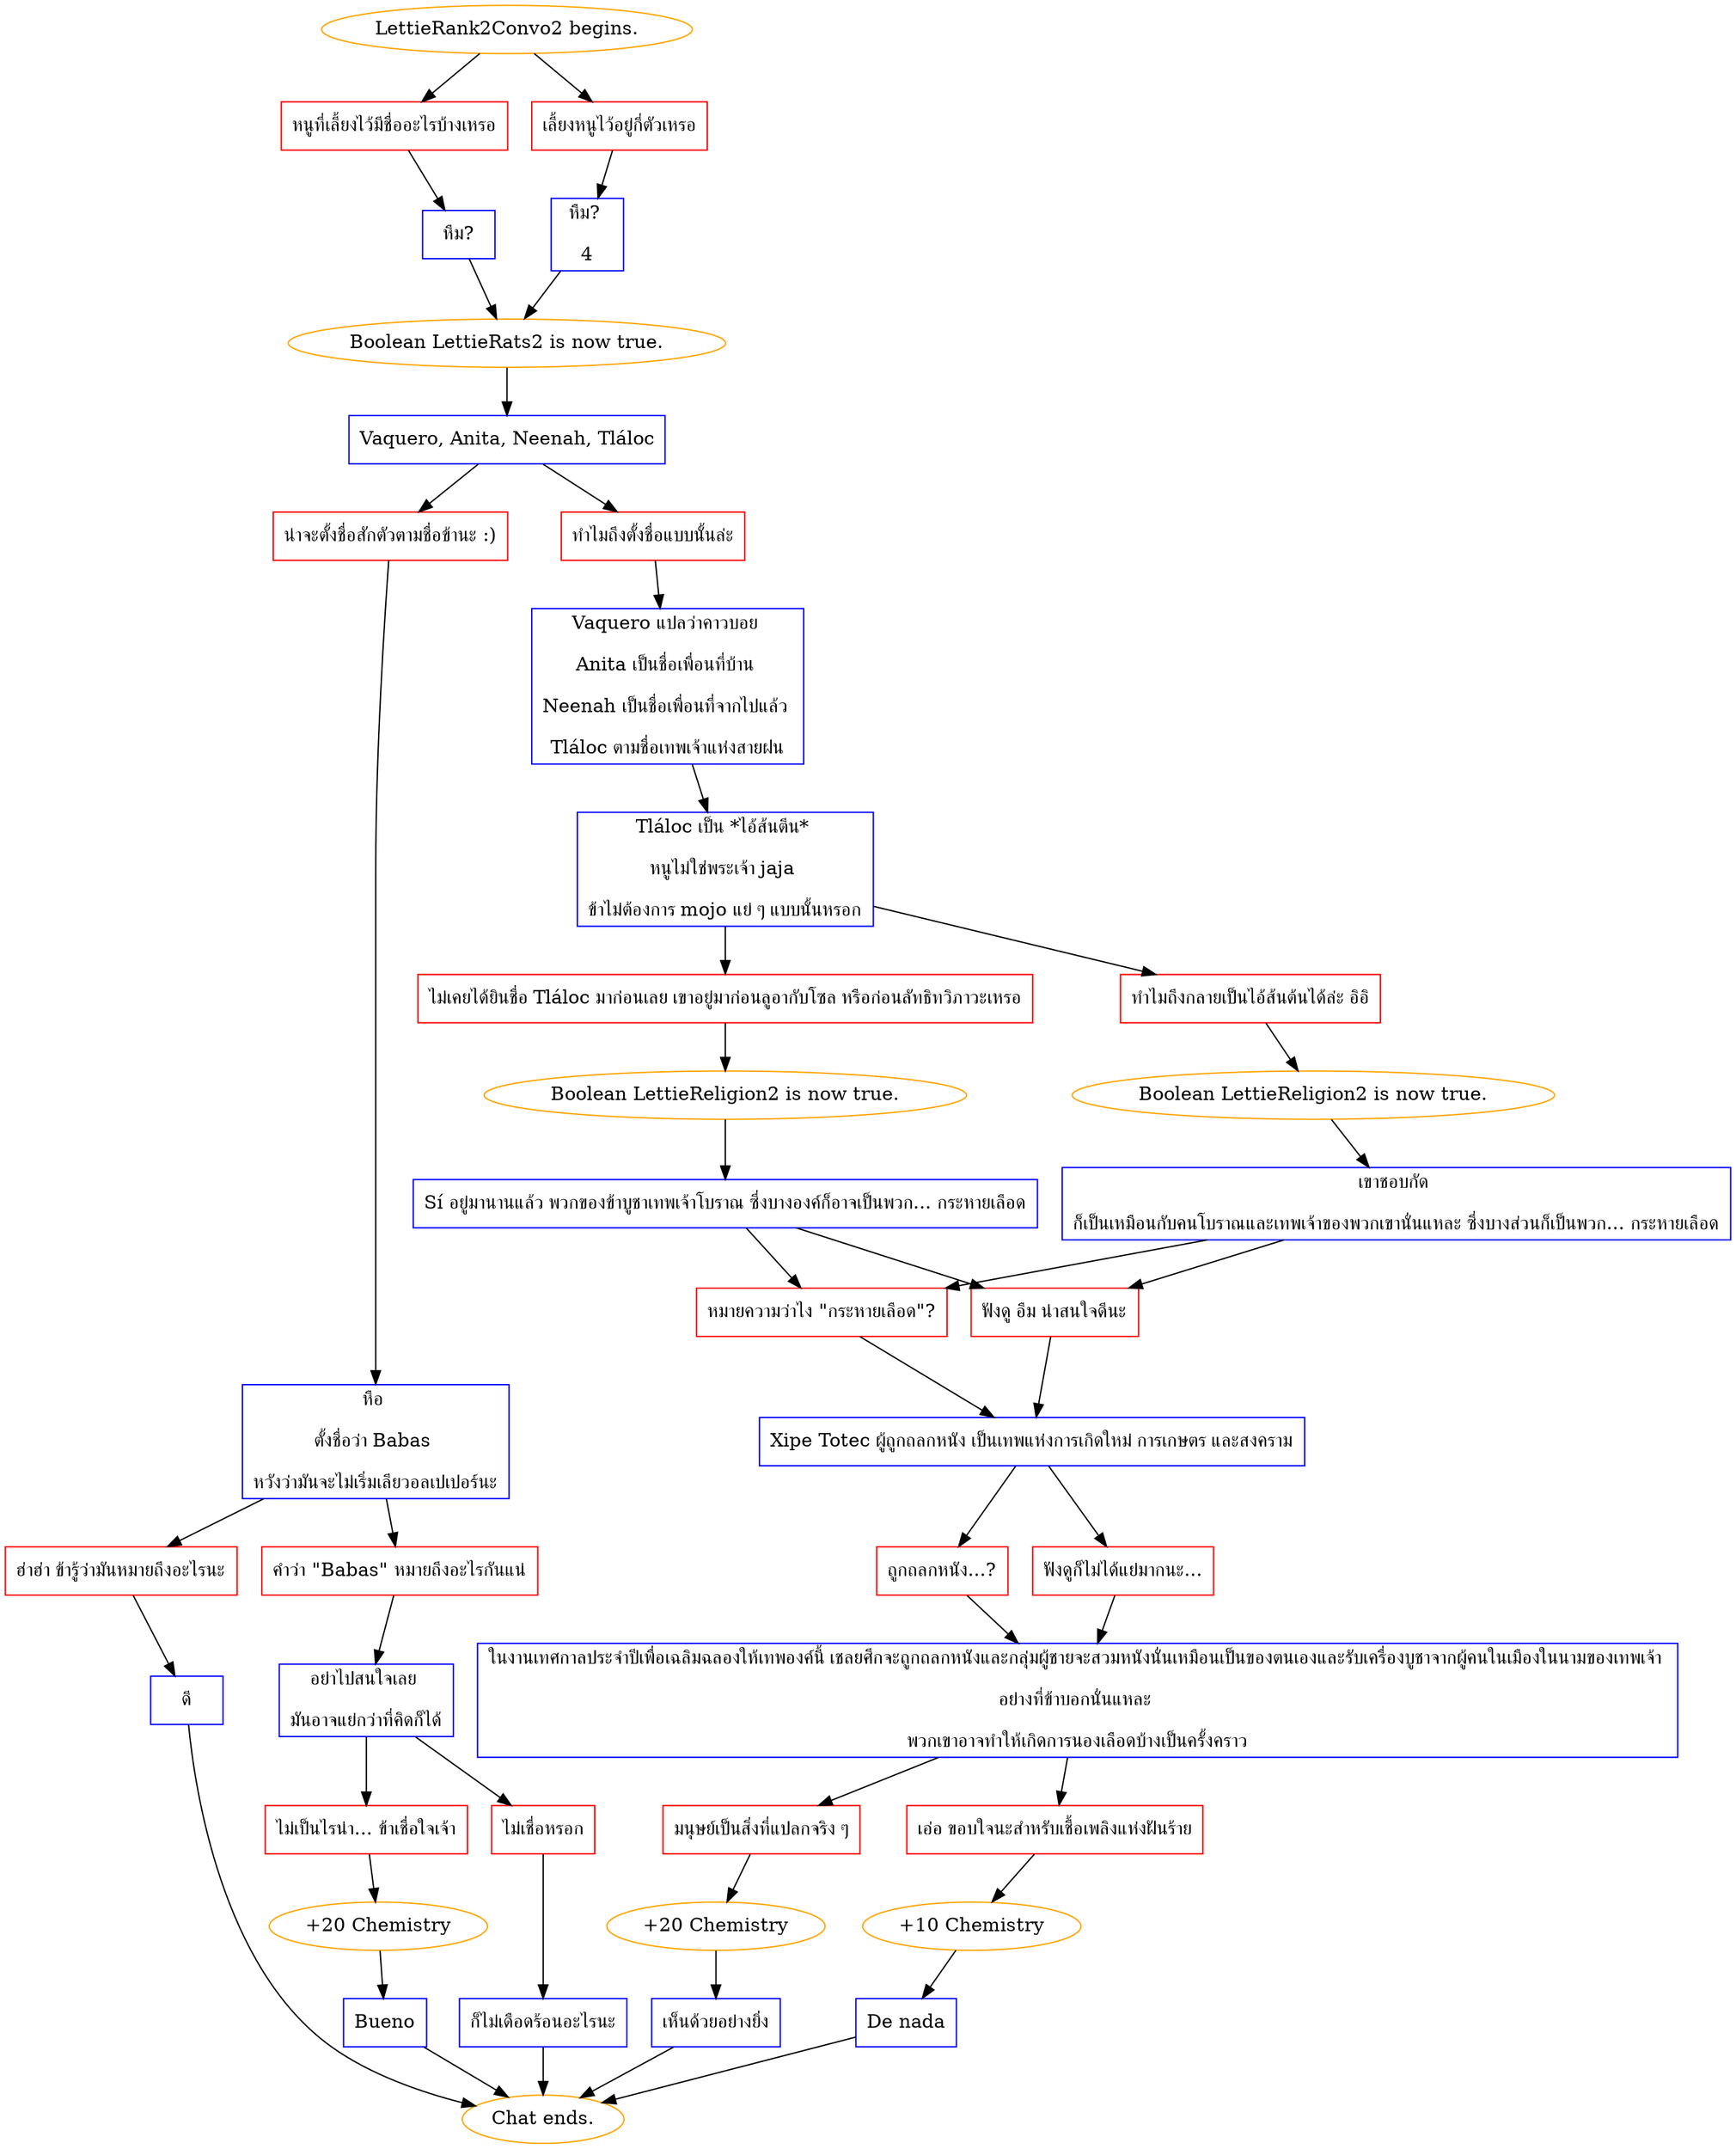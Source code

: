 digraph {
	"LettieRank2Convo2 begins." [color=orange];
		"LettieRank2Convo2 begins." -> j1016519881;
		"LettieRank2Convo2 begins." -> j852463729;
	j1016519881 [label="หนูที่เลี้ยงไว้มีชื่ออะไรบ้างเหรอ",shape=box,color=red];
		j1016519881 -> j509934498;
	j852463729 [label="เลี้ยงหนูไว้อยู่กี่ตัวเหรอ",shape=box,color=red];
		j852463729 -> j726436207;
	j509934498 [label="หืม?",shape=box,color=blue];
		j509934498 -> j3108704475;
	j726436207 [label="หืม? 
4",shape=box,color=blue];
		j726436207 -> j3108704475;
	j3108704475 [label="Boolean LettieRats2 is now true.",color=orange];
		j3108704475 -> j2893619884;
	j2893619884 [label="Vaquero, Anita, Neenah, Tláloc",shape=box,color=blue];
		j2893619884 -> j2859922764;
		j2893619884 -> j3702513849;
	j2859922764 [label="ทำไมถึงตั้งชื่อแบบนั้นล่ะ",shape=box,color=red];
		j2859922764 -> j3799080820;
	j3702513849 [label="น่าจะตั้งชื่อสักตัวตามชื่อข้านะ :)",shape=box,color=red];
		j3702513849 -> j3131265305;
	j3799080820 [label="Vaquero แปลว่าคาวบอย 
Anita เป็นชื่อเพื่อนที่บ้าน 
Neenah เป็นชื่อเพื่อนที่จากไปแล้ว 
Tláloc ตามชื่อเทพเจ้าแห่งสายฝน",shape=box,color=blue];
		j3799080820 -> j35310040;
	j3131265305 [label="หือ 
ตั้งชื่อว่า Babas 
หวังว่ามันจะไม่เริ่มเลียวอลเปเปอร์นะ",shape=box,color=blue];
		j3131265305 -> j1682662931;
		j3131265305 -> j2759239133;
	j35310040 [label="Tláloc เป็น *ไอ้ส้นตีน* 
หนูไม่ใช่พระเจ้า jaja 
ข้าไม่ต้องการ mojo แย่ ๆ แบบนั้นหรอก",shape=box,color=blue];
		j35310040 -> j3584469801;
		j35310040 -> j1060677618;
	j1682662931 [label="คำว่า \"Babas\" หมายถึงอะไรกันแน่",shape=box,color=red];
		j1682662931 -> j3129690397;
	j2759239133 [label="ฮ่าฮ่า ข้ารู้ว่ามันหมายถึงอะไรนะ",shape=box,color=red];
		j2759239133 -> j737126542;
	j3584469801 [label="ไม่เคยได้ยินชื่อ Tláloc มาก่อนเลย เขาอยู่มาก่อนลูอากับโซล หรือก่อนลัทธิทวิภาวะเหรอ",shape=box,color=red];
		j3584469801 -> j3766389952;
	j1060677618 [label="ทำไมถึงกลายเป็นไอ้ส้นต้นได้ล่ะ อิอิ",shape=box,color=red];
		j1060677618 -> j3600283683;
	j3129690397 [label="อย่าไปสนใจเลย 
มันอาจแย่กว่าที่คิดก็ได้",shape=box,color=blue];
		j3129690397 -> j917238382;
		j3129690397 -> j2995587528;
	j737126542 [label="ดี",shape=box,color=blue];
		j737126542 -> "Chat ends.";
	j3766389952 [label="Boolean LettieReligion2 is now true.",color=orange];
		j3766389952 -> j3104778143;
	j3600283683 [label="Boolean LettieReligion2 is now true.",color=orange];
		j3600283683 -> j2753164984;
	j917238382 [label="ไม่เป็นไรน่า... ข้าเชื่อใจเจ้า",shape=box,color=red];
		j917238382 -> j1542753201;
	j2995587528 [label="ไม่เชื่อหรอก",shape=box,color=red];
		j2995587528 -> j1415258170;
	"Chat ends." [color=orange];
	j3104778143 [label="Sí อยู่มานานแล้ว พวกของข้าบูชาเทพเจ้าโบราณ ซึ่งบางองค์ก็อาจเป็นพวก... กระหายเลือด",shape=box,color=blue];
		j3104778143 -> j857783438;
		j3104778143 -> j865963202;
	j2753164984 [label="เขาชอบกัด 
ก็เป็นเหมือนกับคนโบราณและเทพเจ้าของพวกเขานั่นแหละ ซึ่งบางส่วนก็เป็นพวก... กระหายเลือด",shape=box,color=blue];
		j2753164984 -> j865963202;
		j2753164984 -> j857783438;
	j1542753201 [label="+20 Chemistry",color=orange];
		j1542753201 -> j3748645904;
	j1415258170 [label="ก็ไม่เดือดร้อนอะไรนะ",shape=box,color=blue];
		j1415258170 -> "Chat ends.";
	j857783438 [label="หมายความว่าไง \"กระหายเลือด\"?",shape=box,color=red];
		j857783438 -> j1212704090;
	j865963202 [label="ฟังดู อืม น่าสนใจดีนะ",shape=box,color=red];
		j865963202 -> j1212704090;
	j3748645904 [label="Bueno",shape=box,color=blue];
		j3748645904 -> "Chat ends.";
	j1212704090 [label="Xipe Totec ผู้ถูกถลกหนัง เป็นเทพแห่งการเกิดใหม่ การเกษตร และสงคราม",shape=box,color=blue];
		j1212704090 -> j118714922;
		j1212704090 -> j3231722285;
	j118714922 [label="ถูกถลกหนัง...?",shape=box,color=red];
		j118714922 -> j3211449985;
	j3231722285 [label="ฟังดูก็ไม่ได้แย่มากนะ...",shape=box,color=red];
		j3231722285 -> j3211449985;
	j3211449985 [label="ในงานเทศกาลประจำปีเพื่อเฉลิมฉลองให้เทพองค์นี้ เชลยศึกจะถูกถลกหนังและกลุ่มผู้ชายจะสวมหนังนั่นเหมือนเป็นของตนเองและรับเครื่องบูชาจากผู้คนในเมืองในนามของเทพเจ้า 
อย่างที่ข้าบอกนั่นแหละ 
พวกเขาอาจทำให้เกิดการนองเลือดบ้างเป็นครั้งคราว",shape=box,color=blue];
		j3211449985 -> j106183492;
		j3211449985 -> j951471493;
	j106183492 [label="เอ่อ ขอบใจนะสำหรับเชื้อเพลิงแห่งฝันร้าย",shape=box,color=red];
		j106183492 -> j1783358073;
	j951471493 [label="มนุษย์เป็นสิ่งที่แปลกจริง ๆ",shape=box,color=red];
		j951471493 -> j1158168934;
	j1783358073 [label="+10 Chemistry",color=orange];
		j1783358073 -> j2744980338;
	j1158168934 [label="+20 Chemistry",color=orange];
		j1158168934 -> j2571810700;
	j2744980338 [label="De nada",shape=box,color=blue];
		j2744980338 -> "Chat ends.";
	j2571810700 [label="เห็นด้วยอย่างยิ่ง",shape=box,color=blue];
		j2571810700 -> "Chat ends.";
}